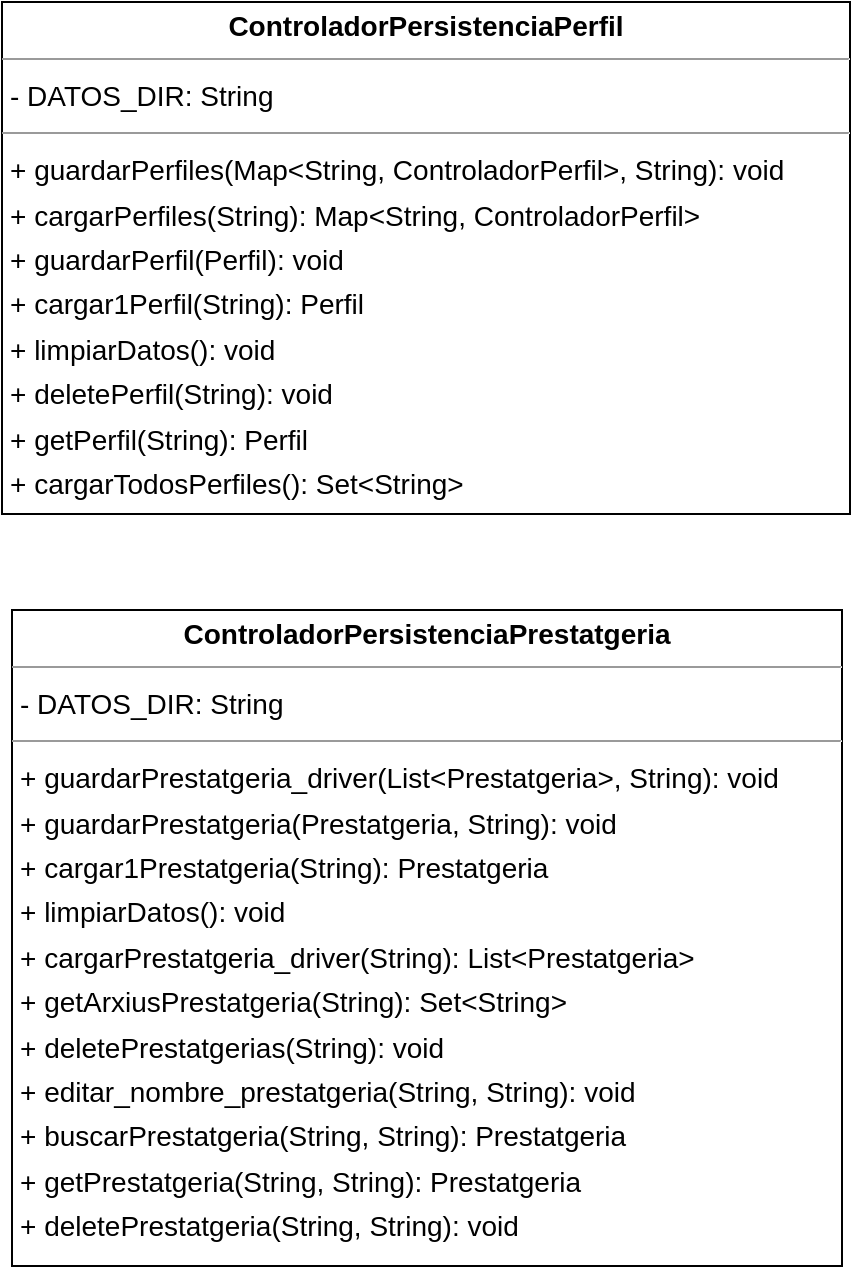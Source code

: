 <mxGraphModel dx="0" dy="0" grid="1" gridSize="10" guides="1" tooltips="1" connect="1" arrows="1" fold="1" page="0" pageScale="1" background="none" math="0" shadow="0">
  <root>
    <mxCell id="0" />
    <mxCell id="1" parent="0" />
    <mxCell id="node1" parent="1" vertex="1" value="&lt;p style=&quot;margin:0px;margin-top:4px;text-align:center;&quot;&gt;&lt;b&gt;ControladorPersistenciaPerfil&lt;/b&gt;&lt;/p&gt;&lt;hr size=&quot;1&quot;/&gt;&lt;p style=&quot;margin:0 0 0 4px;line-height:1.6;&quot;&gt;- DATOS_DIR: String&lt;/p&gt;&lt;hr size=&quot;1&quot;/&gt;&lt;p style=&quot;margin:0 0 0 4px;line-height:1.6;&quot;&gt;+ guardarPerfiles(Map&amp;lt;String, ControladorPerfil&amp;gt;, String): void&lt;br/&gt;+ cargarPerfiles(String): Map&amp;lt;String, ControladorPerfil&amp;gt;&lt;br/&gt;+ guardarPerfil(Perfil): void&lt;br/&gt;+ cargar1Perfil(String): Perfil&lt;br/&gt;+ limpiarDatos(): void&lt;br/&gt;+ deletePerfil(String): void&lt;br/&gt;+ getPerfil(String): Perfil&lt;br/&gt;+ cargarTodosPerfiles(): Set&amp;lt;String&amp;gt;&lt;/p&gt;" style="verticalAlign=top;align=left;overflow=fill;fontSize=14;fontFamily=Helvetica;html=1;rounded=0;shadow=0;comic=0;labelBackgroundColor=none;strokeWidth=1;">
      <mxGeometry x="-165" y="-14" width="424" height="256" as="geometry" />
    </mxCell>
    <mxCell id="node0" parent="1" vertex="1" value="&lt;p style=&quot;margin:0px;margin-top:4px;text-align:center;&quot;&gt;&lt;b&gt;ControladorPersistenciaPrestatgeria&lt;/b&gt;&lt;/p&gt;&lt;hr size=&quot;1&quot;/&gt;&lt;p style=&quot;margin:0 0 0 4px;line-height:1.6;&quot;&gt;- DATOS_DIR: String&lt;/p&gt;&lt;hr size=&quot;1&quot;/&gt;&lt;p style=&quot;margin:0 0 0 4px;line-height:1.6;&quot;&gt;+ guardarPrestatgeria_driver(List&amp;lt;Prestatgeria&amp;gt;, String): void&lt;br/&gt;+ guardarPrestatgeria(Prestatgeria, String): void&lt;br/&gt;+ cargar1Prestatgeria(String): Prestatgeria&lt;br/&gt;+ limpiarDatos(): void&lt;br/&gt;+ cargarPrestatgeria_driver(String): List&amp;lt;Prestatgeria&amp;gt;&lt;br/&gt;+ getArxiusPrestatgeria(String): Set&amp;lt;String&amp;gt;&lt;br/&gt;+ deletePrestatgerias(String): void&lt;br/&gt;+ editar_nombre_prestatgeria(String, String): void&lt;br/&gt;+ buscarPrestatgeria(String, String): Prestatgeria&lt;br/&gt;+ getPrestatgeria(String, String): Prestatgeria&lt;br/&gt;+ deletePrestatgeria(String, String): void&lt;/p&gt;" style="verticalAlign=top;align=left;overflow=fill;fontSize=14;fontFamily=Helvetica;html=1;rounded=0;shadow=0;comic=0;labelBackgroundColor=none;strokeWidth=1;">
      <mxGeometry x="-160" y="290" width="415" height="328" as="geometry" />
    </mxCell>
  </root>
</mxGraphModel>